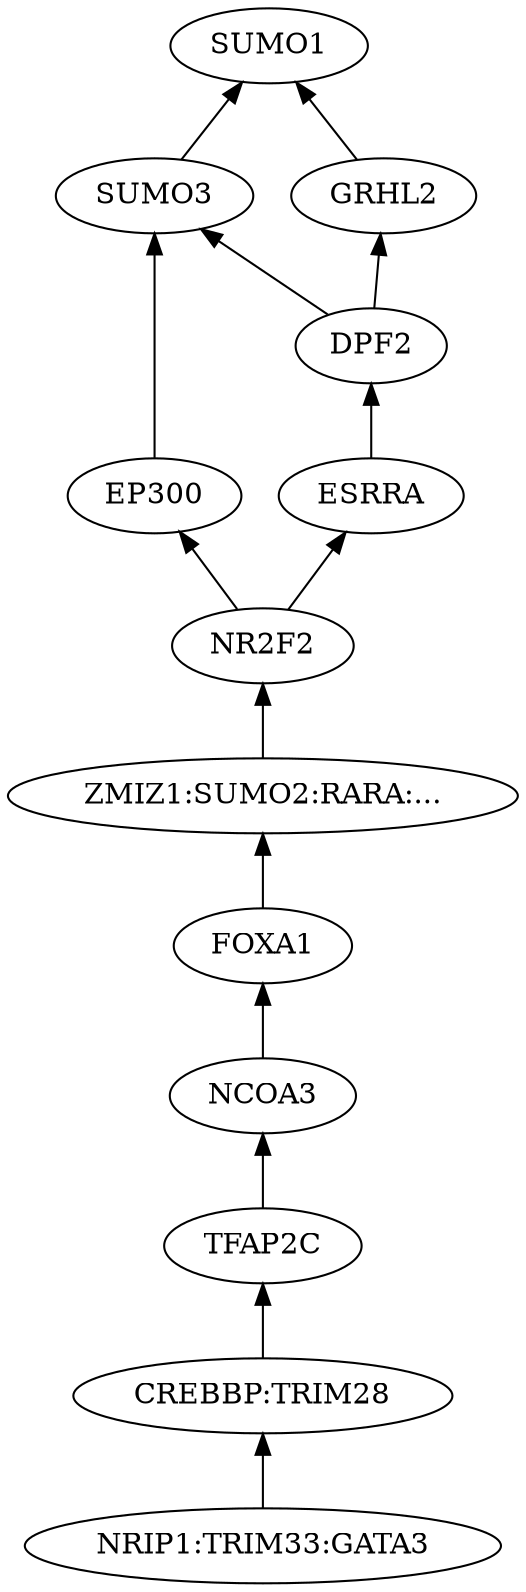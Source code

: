digraph G {
 "SUMO1" ;
 "SUMO3" ;
 "GRHL2" ;
 "EP300" ;
 "DPF2" ;
 "ESRRA" ;
 "NR2F2" ;
 "ZMIZ1:SUMO2:RARA:..." ;
 "FOXA1" ;
 "NCOA3" ;
 "TFAP2C" ;
 "CREBBP:TRIM28" ;
 "NRIP1:TRIM33:GATA3" ;
 edge [dir=back] "SUMO1" -> "SUMO3" ;
 edge [dir=back] "SUMO1" -> "GRHL2" ;
 edge [dir=back] "SUMO3" -> "EP300" ;
 edge [dir=back] "SUMO3" -> "DPF2" ;
 edge [dir=back] "GRHL2" -> "DPF2" ;
 edge [dir=back] "DPF2" -> "ESRRA" ;
 edge [dir=back] "EP300" -> "NR2F2" ;
 edge [dir=back] "ESRRA" -> "NR2F2" ;
 edge [dir=back] "NR2F2" -> "ZMIZ1:SUMO2:RARA:..." ;
 edge [dir=back] "ZMIZ1:SUMO2:RARA:..." -> "FOXA1" ;
 edge [dir=back] "FOXA1" -> "NCOA3" ;
 edge [dir=back] "NCOA3" -> "TFAP2C" ;
 edge [dir=back] "TFAP2C" -> "CREBBP:TRIM28" ;
 edge [dir=back] "CREBBP:TRIM28" -> "NRIP1:TRIM33:GATA3" ;
}
